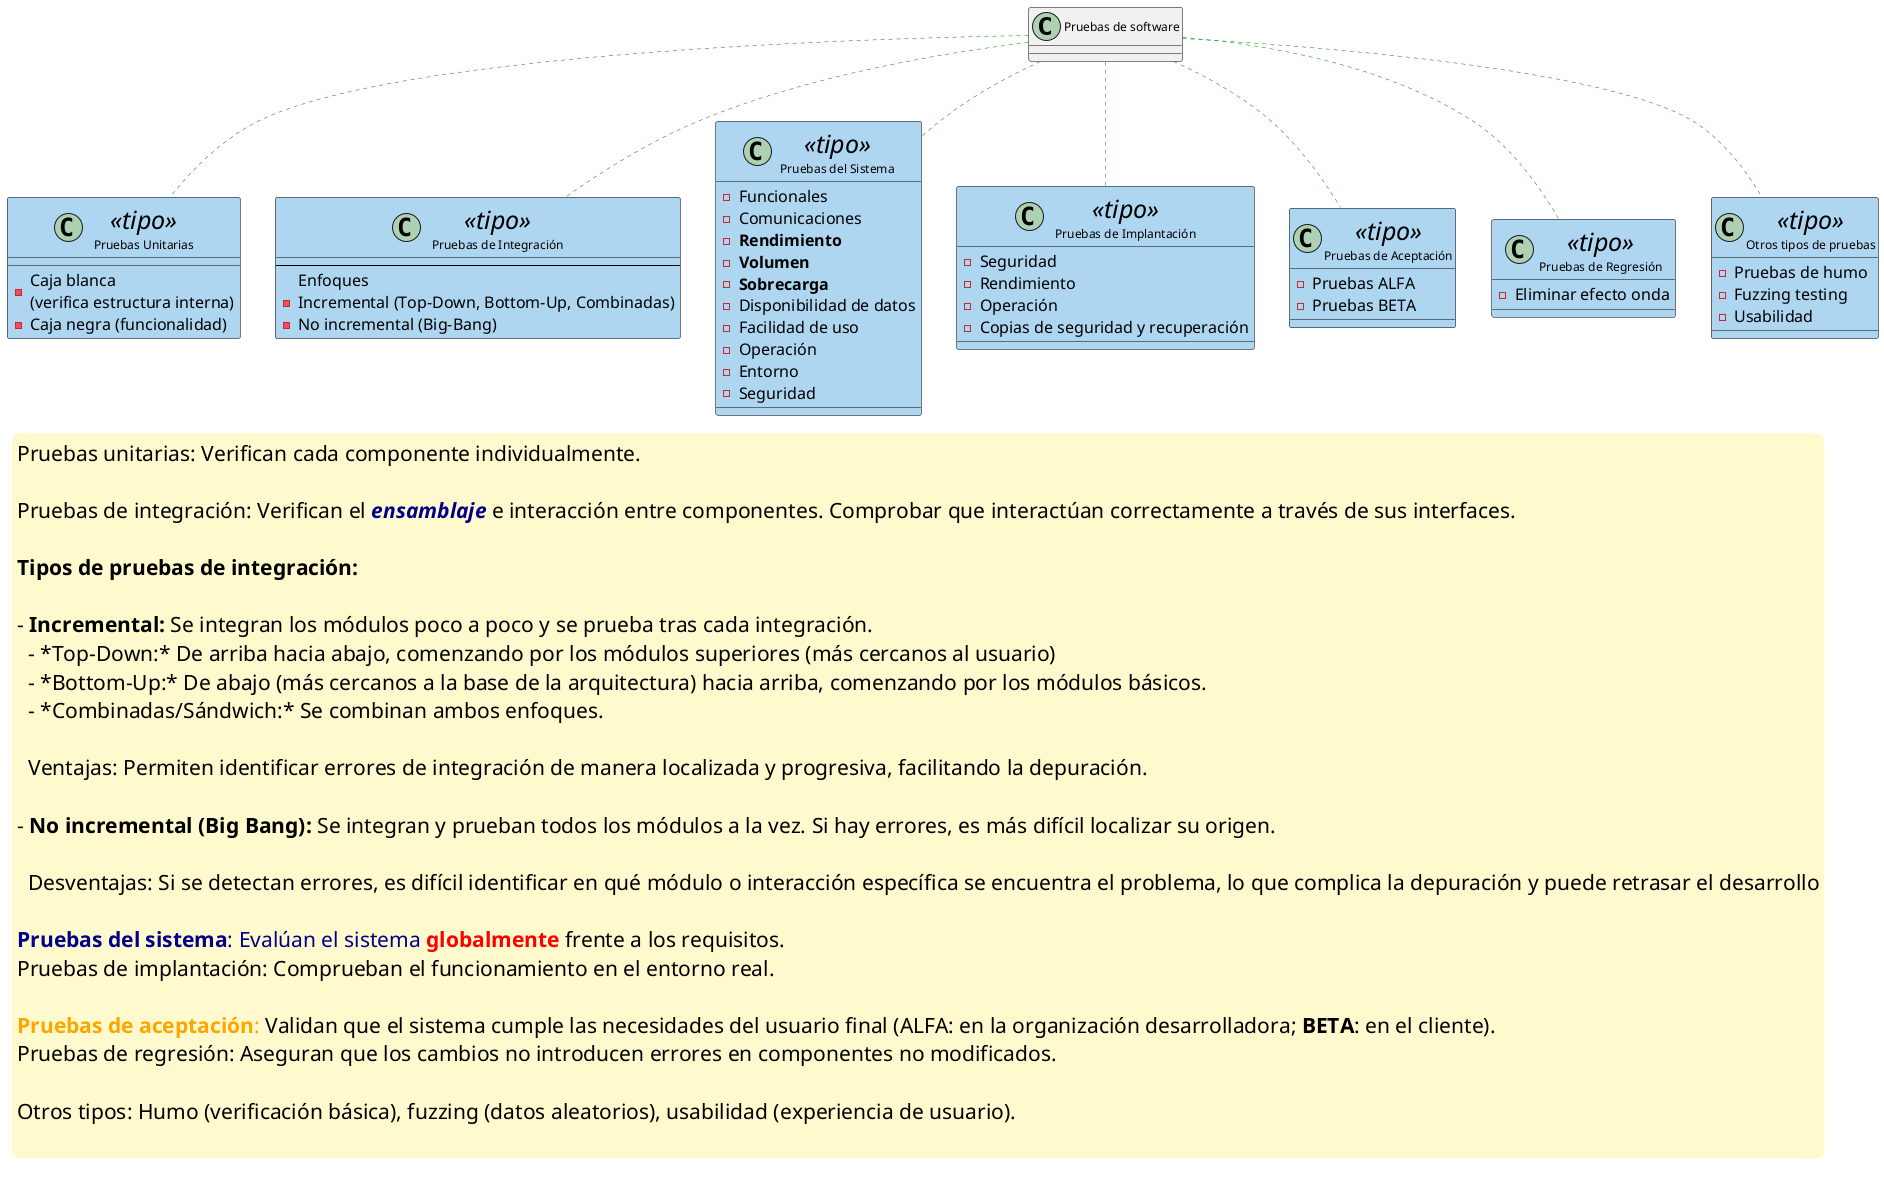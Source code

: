 @startuml scale=2.5
skinparam defaultFontName "Arial"
skinparam defaultFontSize 25

skinparam classAttributeFontSize 16
skinparam classFontSize 16

skinparam legendBackgroundColor #FFFACD  
skinparam legendBorderColor none 

skinparam class {
    BackgroundColor<<tipo>> #aed6f1
    BorderColor Black
    FontSize 12
}
<style>
	legend {
		FontSize 21
		FontName Arial
		FontColor black
	}
    arrow {
        LineStyle 4
        LineThickness 0.5
        LineColor green
	}
</style>

class "Pruebas de software" 

class "Pruebas Unitarias" <<tipo>> {
    - Caja blanca \n(verifica estructura interna)
    - Caja negra (funcionalidad)
}
class "Pruebas de Integración" <<tipo>> {
  --
  Enfoques
    - Incremental (Top-Down, Bottom-Up, Combinadas)
    - No incremental (Big-Bang)
}

class "Pruebas del Sistema" <<tipo>> {
    - Funcionales
    - Comunicaciones
    - **Rendimiento**
    - **Volumen**
    - **Sobrecarga**
    - Disponibilidad de datos
    - Facilidad de uso
    - Operación
    - Entorno
    - Seguridad
}
class "Pruebas de Implantación" <<tipo>> {
    - Seguridad
    - Rendimiento
    - Operación
    - Copias de seguridad y recuperación
}
class "Pruebas de Aceptación" <<tipo>> {
    - Pruebas ALFA
    - Pruebas BETA
}
class "Pruebas de Regresión" <<tipo>> {
    - Eliminar efecto onda
}
class "Otros tipos de pruebas" <<tipo>> {
    - Pruebas de humo
    - Fuzzing testing
    - Usabilidad
}


"Pruebas de software" -- "Pruebas Unitarias"
"Pruebas de software" -- "Pruebas de Integración"
"Pruebas de software" -- "Pruebas del Sistema"
"Pruebas de software" -- "Pruebas de Implantación"
"Pruebas de software" -- "Pruebas de Aceptación"
"Pruebas de software" -- "Pruebas de Regresión"
"Pruebas de software" -- "Otros tipos de pruebas"

legend left
Pruebas unitarias: Verifican cada componente individualmente.

Pruebas de integración: Verifican el <color DarkBLue><i>**ensamblaje**</i></color> e interacción entre componentes. Comprobar que interactúan correctamente a través de sus interfaces.

**Tipos de pruebas de integración:**

- **Incremental:** Se integran los módulos poco a poco y se prueba tras cada integración.
  - *Top-Down:* De arriba hacia abajo, comenzando por los módulos superiores (más cercanos al usuario)
  - *Bottom-Up:* De abajo (más cercanos a la base de la arquitectura) hacia arriba, comenzando por los módulos básicos.
  - *Combinadas/Sándwich:* Se combinan ambos enfoques.
  
  Ventajas: Permiten identificar errores de integración de manera localizada y progresiva, facilitando la depuración.

- **No incremental (Big Bang):** Se integran y prueban todos los módulos a la vez. Si hay errores, es más difícil localizar su origen.

  Desventajas: Si se detectan errores, es difícil identificar en qué módulo o interacción específica se encuentra el problema, lo que complica la depuración y puede retrasar el desarrollo

<color darkblue>**Pruebas del sistema**: Evalúan el sistema <color Red>**globalmente**</color> frente a los requisitos.
Pruebas de implantación: Comprueban el funcionamiento en el entorno real.

<color Orange>**Pruebas de aceptación**:</color> Validan que el sistema cumple las necesidades del usuario final (ALFA: en la organización desarrolladora; **BETA**: en el cliente).
Pruebas de regresión: Aseguran que los cambios no introducen errores en componentes no modificados.

Otros tipos: Humo (verificación básica), fuzzing (datos aleatorios), usabilidad (experiencia de usuario).

endlegend
@enduml

@startuml
skinparam classAttributeIconSize 0
skinparam classFontSize 15
skinparam classBackgroundColor #F8F8FF
skinparam classBorderColor #7D7D7D
skinparam defaultFontName "Arial"

class PruebasUnitarias {
  +Mockito()
  +xUnit()
  +TestNG()
  +QUnit()
  +Jasmine()
}

class PruebasWeb {
  +Selenium()
  +Cypress()
  +Badboy()
}

class PruebasRendimiento {
  +JMeter()
}

class PruebasServiciosWeb {
  +SoapUI()
  +Postman()
}

class PruebasMoviles {
  +Appium()
}

class PruebasAceptacion {
  +FitNesse()
  +EasyAccept()
}

class AccesoBaseDatos {
  +Cucumber()
}

' Opcional: Relacionar todas con una clase general
class HerramientaPruebas

PruebasUnitarias -- HerramientaPruebas
PruebasWeb -- HerramientaPruebas
PruebasRendimiento -- HerramientaPruebas
PruebasServiciosWeb -- HerramientaPruebas
PruebasMoviles -- HerramientaPruebas
PruebasAceptacion -- HerramientaPruebas
AccesoBaseDatos -- HerramientaPruebas

legend bottom
Badboy se usa para capturar la navegación del usuario. Usado con JMeter.
endlegend
@enduml


@startuml
skinparam classAttributeIconSize 0
skinparam classFontSize 16
skinparam classBackgroundColor #F8F8FF
skinparam classBorderColor #7D7D7D
skinparam defaultFontName "Arial"

skinparam legendBackgroundColor #FFFACD  
skinparam legendBorderColor none 

class CajaBlanca #Bisque {
  +deInterfaz()
  +deEstructurasDeDatosLocales()
  +deBuclesOCondicionesLimite()
  +delCaminoBasico()
  --
  -coberturaDeSentencias()
  -coberturaDeDecisiones()
}

class CajaNegra {
  +particionesDeEquivalencia()
  +analisisDeValoresLimite()
  +valoresDeErrorOImposibles()
  +tablaDeDecision()
  +transicionDeEstado()
  +casoDeUso()
  +grafoCausaEfecto()
  +pruebasDeComparacion()
}

CajaBlanca -- PruebaUnitaria
CajaNegra -- PruebaUnitaria

class PruebaUnitaria

legend bottom
**Caja blanca:** El evaluador conoce el código y verifica la lógica interna.
**Caja negra:** El evaluador no conoce el código, prueba entradas y salidas según requisitos.
endlegend
@enduml



